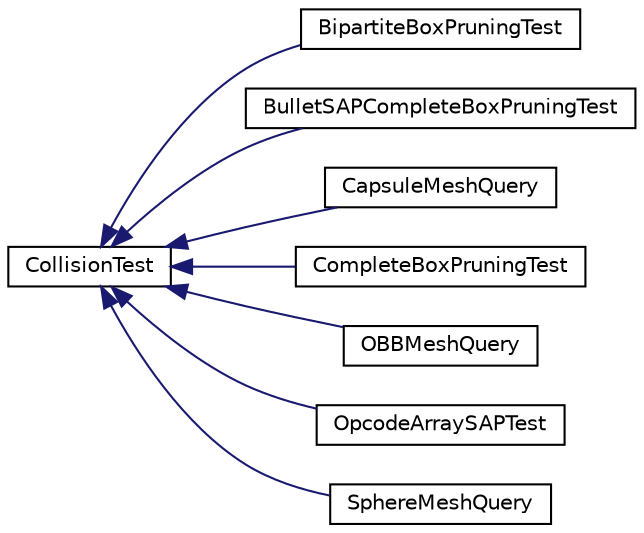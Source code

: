 digraph "Graphical Class Hierarchy"
{
  edge [fontname="Helvetica",fontsize="10",labelfontname="Helvetica",labelfontsize="10"];
  node [fontname="Helvetica",fontsize="10",shape=record];
  rankdir="LR";
  Node1 [label="CollisionTest",height=0.2,width=0.4,color="black", fillcolor="white", style="filled",URL="$class_collision_test.html"];
  Node1 -> Node2 [dir="back",color="midnightblue",fontsize="10",style="solid",fontname="Helvetica"];
  Node2 [label="BipartiteBoxPruningTest",height=0.2,width=0.4,color="black", fillcolor="white", style="filled",URL="$class_bipartite_box_pruning_test.html"];
  Node1 -> Node3 [dir="back",color="midnightblue",fontsize="10",style="solid",fontname="Helvetica"];
  Node3 [label="BulletSAPCompleteBoxPruningTest",height=0.2,width=0.4,color="black", fillcolor="white", style="filled",URL="$class_bullet_s_a_p_complete_box_pruning_test.html"];
  Node1 -> Node4 [dir="back",color="midnightblue",fontsize="10",style="solid",fontname="Helvetica"];
  Node4 [label="CapsuleMeshQuery",height=0.2,width=0.4,color="black", fillcolor="white", style="filled",URL="$class_capsule_mesh_query.html"];
  Node1 -> Node5 [dir="back",color="midnightblue",fontsize="10",style="solid",fontname="Helvetica"];
  Node5 [label="CompleteBoxPruningTest",height=0.2,width=0.4,color="black", fillcolor="white", style="filled",URL="$class_complete_box_pruning_test.html"];
  Node1 -> Node6 [dir="back",color="midnightblue",fontsize="10",style="solid",fontname="Helvetica"];
  Node6 [label="OBBMeshQuery",height=0.2,width=0.4,color="black", fillcolor="white", style="filled",URL="$class_o_b_b_mesh_query.html"];
  Node1 -> Node7 [dir="back",color="midnightblue",fontsize="10",style="solid",fontname="Helvetica"];
  Node7 [label="OpcodeArraySAPTest",height=0.2,width=0.4,color="black", fillcolor="white", style="filled",URL="$class_opcode_array_s_a_p_test.html"];
  Node1 -> Node8 [dir="back",color="midnightblue",fontsize="10",style="solid",fontname="Helvetica"];
  Node8 [label="SphereMeshQuery",height=0.2,width=0.4,color="black", fillcolor="white", style="filled",URL="$class_sphere_mesh_query.html"];
}
